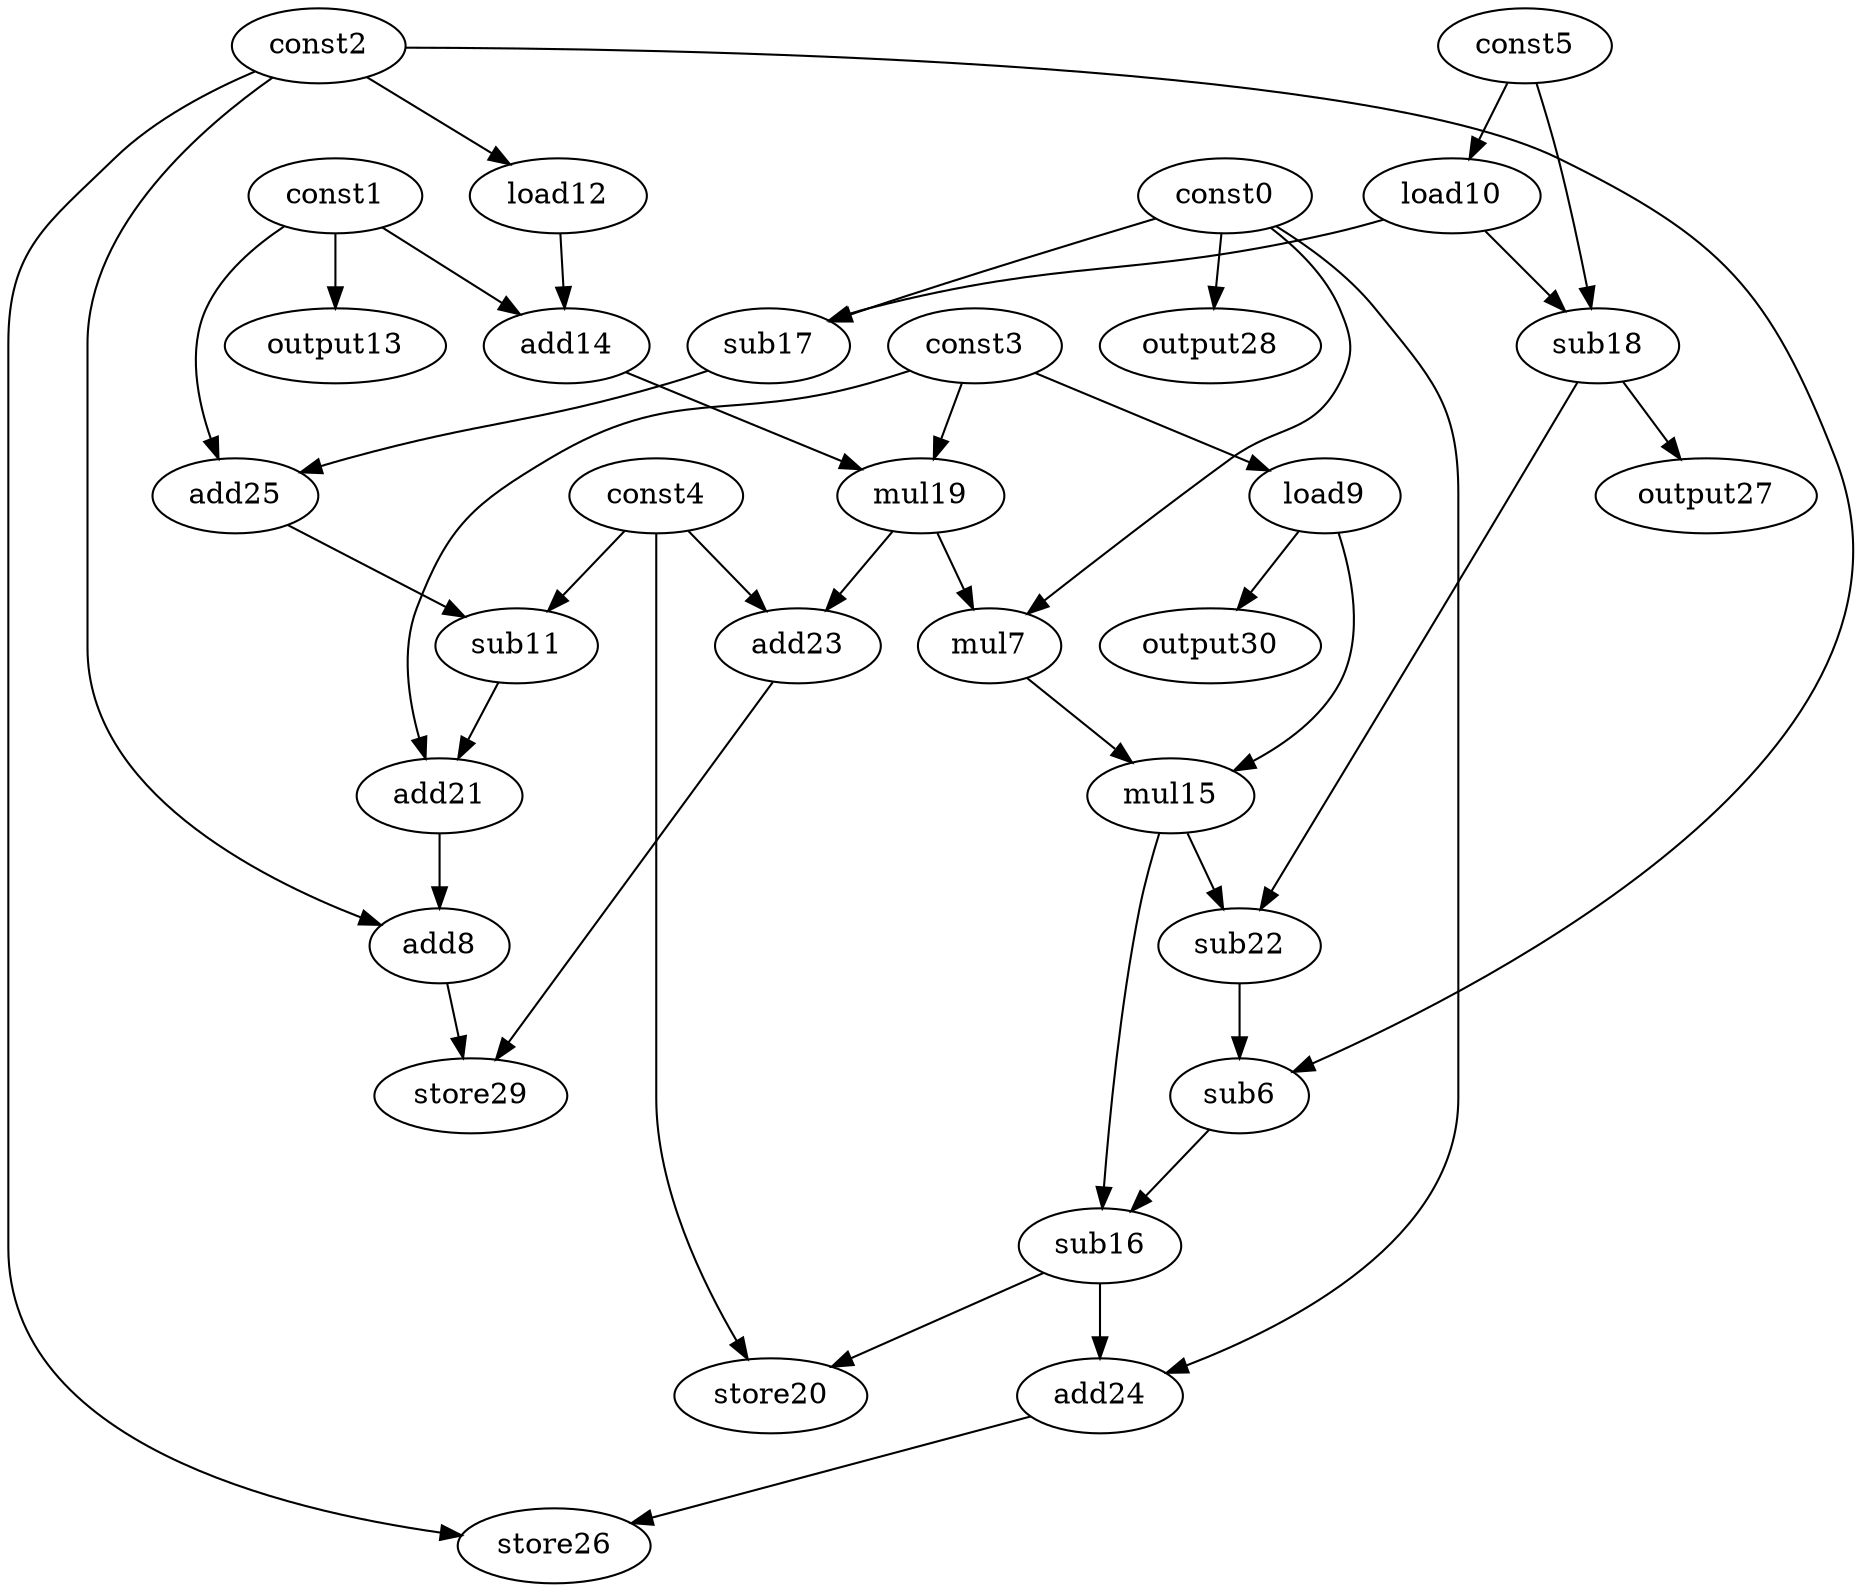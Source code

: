 digraph G { 
const0[opcode=const]; 
const1[opcode=const]; 
const2[opcode=const]; 
const3[opcode=const]; 
const4[opcode=const]; 
const5[opcode=const]; 
sub6[opcode=sub]; 
mul7[opcode=mul]; 
add8[opcode=add]; 
load9[opcode=load]; 
load10[opcode=load]; 
sub11[opcode=sub]; 
load12[opcode=load]; 
output13[opcode=output]; 
add14[opcode=add]; 
mul15[opcode=mul]; 
sub16[opcode=sub]; 
sub17[opcode=sub]; 
sub18[opcode=sub]; 
mul19[opcode=mul]; 
store20[opcode=store]; 
add21[opcode=add]; 
sub22[opcode=sub]; 
add23[opcode=add]; 
add24[opcode=add]; 
add25[opcode=add]; 
store26[opcode=store]; 
output27[opcode=output]; 
output28[opcode=output]; 
store29[opcode=store]; 
output30[opcode=output]; 
const3->load9[operand=0];
const5->load10[operand=0];
const2->load12[operand=0];
const1->output13[operand=0];
const0->output28[operand=0];
const1->add14[operand=0];
load12->add14[operand=1];
const0->sub17[operand=0];
load10->sub17[operand=1];
load10->sub18[operand=0];
const5->sub18[operand=1];
load9->output30[operand=0];
const3->mul19[operand=0];
add14->mul19[operand=1];
sub17->add25[operand=0];
const1->add25[operand=1];
sub18->output27[operand=0];
const0->mul7[operand=0];
mul19->mul7[operand=1];
add25->sub11[operand=0];
const4->sub11[operand=1];
mul19->add23[operand=0];
const4->add23[operand=1];
load9->mul15[operand=0];
mul7->mul15[operand=1];
sub11->add21[operand=0];
const3->add21[operand=1];
const2->add8[operand=0];
add21->add8[operand=1];
sub18->sub22[operand=0];
mul15->sub22[operand=1];
const2->sub6[operand=0];
sub22->sub6[operand=1];
add8->store29[operand=0];
add23->store29[operand=1];
sub6->sub16[operand=0];
mul15->sub16[operand=1];
sub16->store20[operand=0];
const4->store20[operand=1];
sub16->add24[operand=0];
const0->add24[operand=1];
add24->store26[operand=0];
const2->store26[operand=1];
}
